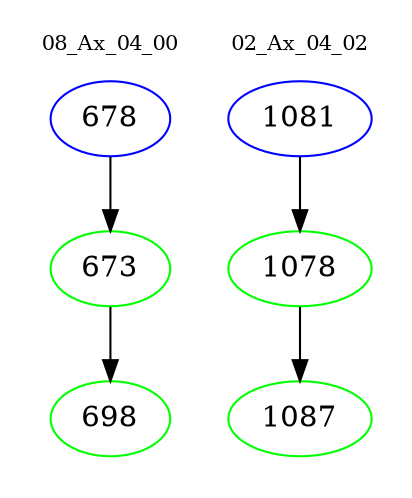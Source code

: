 digraph{
subgraph cluster_0 {
color = white
label = "08_Ax_04_00";
fontsize=10;
T0_678 [label="678", color="blue"]
T0_678 -> T0_673 [color="black"]
T0_673 [label="673", color="green"]
T0_673 -> T0_698 [color="black"]
T0_698 [label="698", color="green"]
}
subgraph cluster_1 {
color = white
label = "02_Ax_04_02";
fontsize=10;
T1_1081 [label="1081", color="blue"]
T1_1081 -> T1_1078 [color="black"]
T1_1078 [label="1078", color="green"]
T1_1078 -> T1_1087 [color="black"]
T1_1087 [label="1087", color="green"]
}
}
